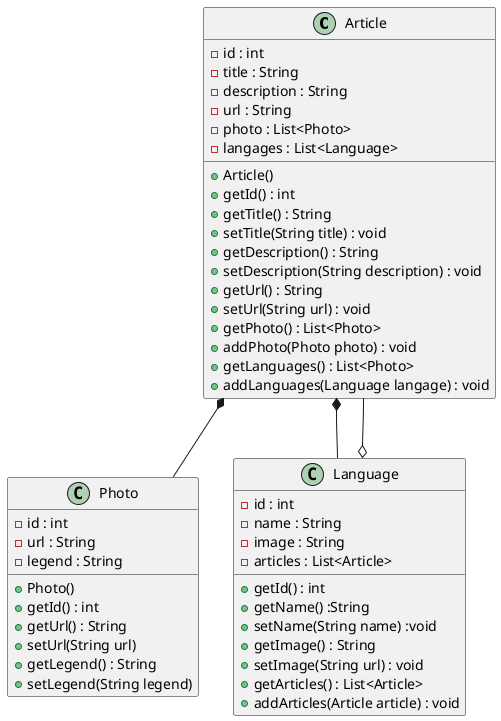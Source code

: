 @startuml MonsiteWebModel

Article *-- Photo
Article *-- Language
Article --o Language

class Article {

    - id : int
    - title : String 
    - description : String
    - url : String
    - photo : List<Photo>
    - langages : List<Language>

    + Article()
    + getId() : int
    + getTitle() : String
    + setTitle(String title) : void
    + getDescription() : String
    + setDescription(String description) : void
    + getUrl() : String
    + setUrl(String url) : void
    + getPhoto() : List<Photo>
    + addPhoto(Photo photo) : void
    + getLanguages() : List<Photo>
    + addLanguages(Language langage) : void
}



class Photo {
    - id : int
    - url : String
    - legend : String

    + Photo()
    + getId() : int
    + getUrl() : String
    + setUrl(String url)
    + getLegend() : String
    + setLegend(String legend)
}

class Language {
    -id : int
    -name : String
    -image : String
    -articles : List<Article>

    + getId() : int
    +getName() :String
    +setName(String name) :void
    +getImage() : String
    +setImage(String url) : void
    + getArticles() : List<Article>
    + addArticles(Article article) : void
}

@enduml